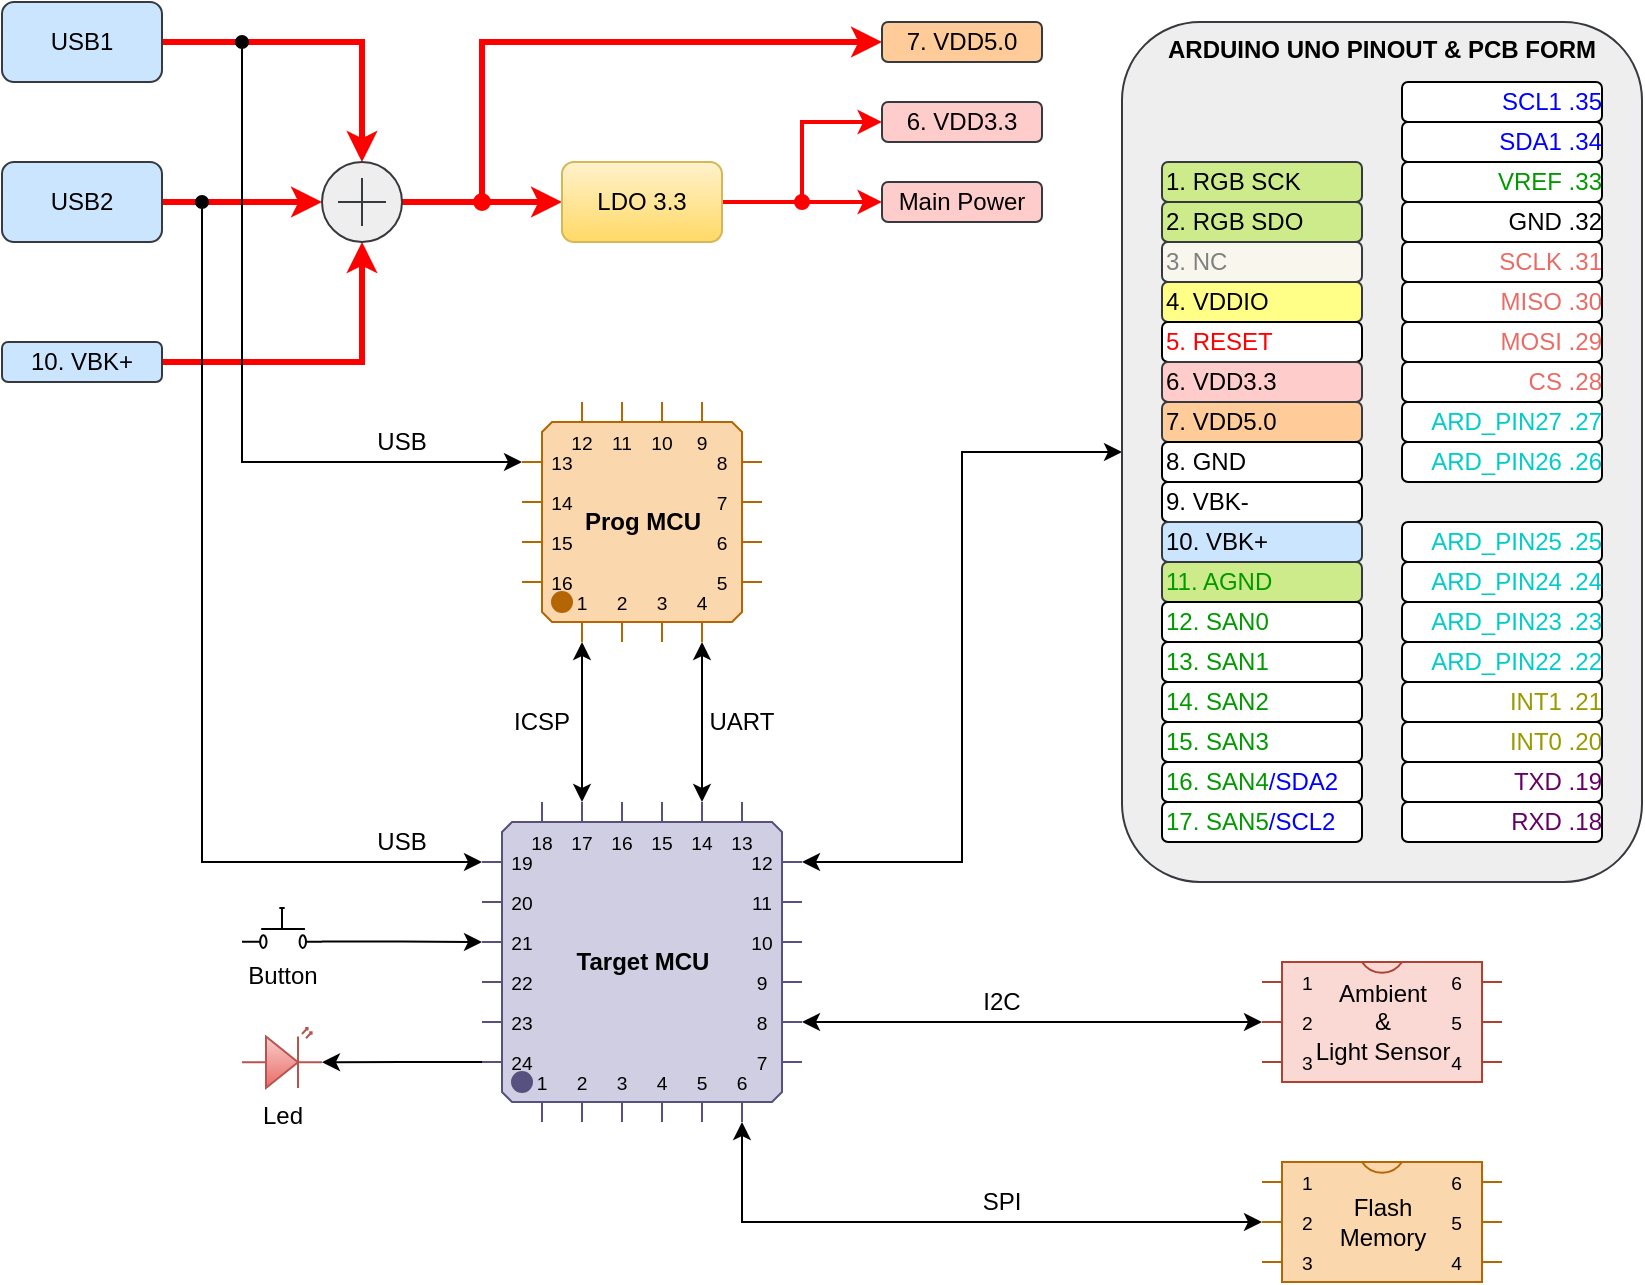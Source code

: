 <mxfile version="14.1.8" type="device"><diagram id="2Iv0Z2EH9OQId20Z0M9B" name="Page-1"><mxGraphModel dx="1021" dy="647" grid="1" gridSize="10" guides="1" tooltips="1" connect="1" arrows="1" fold="1" page="1" pageScale="1" pageWidth="1169" pageHeight="827" math="0" shadow="0"><root><mxCell id="0"/><mxCell id="1" parent="0"/><mxCell id="NJ8qj5xigcKMYRy7CbE7-6" style="edgeStyle=orthogonalEdgeStyle;rounded=0;orthogonalLoop=1;jettySize=auto;html=1;entryX=0.5;entryY=0;entryDx=0;entryDy=0;entryPerimeter=0;fontColor=#FF0000;strokeColor=#FF0000;strokeWidth=3;" parent="1" source="NJ8qj5xigcKMYRy7CbE7-1" target="NJ8qj5xigcKMYRy7CbE7-5" edge="1"><mxGeometry relative="1" as="geometry"/></mxCell><mxCell id="NJ8qj5xigcKMYRy7CbE7-1" value="USB1" style="rounded=1;whiteSpace=wrap;html=1;fillColor=#cce5ff;strokeColor=#36393d;" parent="1" vertex="1"><mxGeometry x="40" y="40" width="80" height="40" as="geometry"/></mxCell><mxCell id="NJ8qj5xigcKMYRy7CbE7-7" style="edgeStyle=orthogonalEdgeStyle;rounded=0;orthogonalLoop=1;jettySize=auto;html=1;entryX=0;entryY=0.5;entryDx=0;entryDy=0;entryPerimeter=0;strokeWidth=3;strokeColor=#FF0000;" parent="1" source="NJ8qj5xigcKMYRy7CbE7-2" target="NJ8qj5xigcKMYRy7CbE7-5" edge="1"><mxGeometry relative="1" as="geometry"/></mxCell><mxCell id="NJ8qj5xigcKMYRy7CbE7-2" value="USB2" style="rounded=1;whiteSpace=wrap;html=1;fillColor=#cce5ff;strokeColor=#36393d;" parent="1" vertex="1"><mxGeometry x="40" y="120" width="80" height="40" as="geometry"/></mxCell><mxCell id="NJ8qj5xigcKMYRy7CbE7-8" style="edgeStyle=orthogonalEdgeStyle;rounded=0;orthogonalLoop=1;jettySize=auto;html=1;entryX=0.5;entryY=1;entryDx=0;entryDy=0;entryPerimeter=0;strokeWidth=3;strokeColor=#FF0000;" parent="1" source="NJ8qj5xigcKMYRy7CbE7-4" target="NJ8qj5xigcKMYRy7CbE7-5" edge="1"><mxGeometry relative="1" as="geometry"/></mxCell><mxCell id="NJ8qj5xigcKMYRy7CbE7-4" value="10. VBK+" style="rounded=1;whiteSpace=wrap;html=1;fillColor=#cce5ff;strokeColor=#36393d;" parent="1" vertex="1"><mxGeometry x="40" y="210" width="80" height="20" as="geometry"/></mxCell><mxCell id="NJ8qj5xigcKMYRy7CbE7-10" style="edgeStyle=orthogonalEdgeStyle;rounded=0;orthogonalLoop=1;jettySize=auto;html=1;entryX=0;entryY=0.5;entryDx=0;entryDy=0;strokeWidth=3;strokeColor=#FF0000;" parent="1" source="NJ8qj5xigcKMYRy7CbE7-5" target="NJ8qj5xigcKMYRy7CbE7-9" edge="1"><mxGeometry relative="1" as="geometry"/></mxCell><mxCell id="NJ8qj5xigcKMYRy7CbE7-5" value="" style="verticalLabelPosition=bottom;shadow=0;dashed=0;align=center;html=1;verticalAlign=top;shape=mxgraph.electrical.abstract.summation_point;fillColor=#eeeeee;strokeColor=#36393d;" parent="1" vertex="1"><mxGeometry x="200" y="120" width="40" height="40" as="geometry"/></mxCell><mxCell id="NJ8qj5xigcKMYRy7CbE7-15" style="edgeStyle=orthogonalEdgeStyle;rounded=0;orthogonalLoop=1;jettySize=auto;html=1;entryX=0;entryY=0.5;entryDx=0;entryDy=0;strokeWidth=2;strokeColor=#FF0000;" parent="1" source="NJ8qj5xigcKMYRy7CbE7-9" target="NJ8qj5xigcKMYRy7CbE7-14" edge="1"><mxGeometry relative="1" as="geometry"/></mxCell><mxCell id="NJ8qj5xigcKMYRy7CbE7-9" value="LDO 3.3" style="rounded=1;whiteSpace=wrap;html=1;fillColor=#fff2cc;strokeColor=#d6b656;gradientColor=#ffd966;" parent="1" vertex="1"><mxGeometry x="320" y="120" width="80" height="40" as="geometry"/></mxCell><mxCell id="NJ8qj5xigcKMYRy7CbE7-13" style="edgeStyle=orthogonalEdgeStyle;rounded=0;orthogonalLoop=1;jettySize=auto;html=1;entryX=0;entryY=0.5;entryDx=0;entryDy=0;startArrow=oval;startFill=1;strokeWidth=3;strokeColor=#FF0000;" parent="1" target="NJ8qj5xigcKMYRy7CbE7-11" edge="1"><mxGeometry relative="1" as="geometry"><mxPoint x="280" y="140" as="sourcePoint"/><Array as="points"><mxPoint x="280" y="60"/></Array></mxGeometry></mxCell><mxCell id="NJ8qj5xigcKMYRy7CbE7-11" value="7. VDD5.0" style="rounded=1;whiteSpace=wrap;html=1;fillColor=#ffcc99;strokeColor=#36393d;" parent="1" vertex="1"><mxGeometry x="480" y="50" width="80" height="20" as="geometry"/></mxCell><mxCell id="NJ8qj5xigcKMYRy7CbE7-16" style="edgeStyle=orthogonalEdgeStyle;rounded=0;orthogonalLoop=1;jettySize=auto;html=1;entryX=0;entryY=0.5;entryDx=0;entryDy=0;startArrow=oval;startFill=1;strokeWidth=2;strokeColor=#FF0000;" parent="1" target="NJ8qj5xigcKMYRy7CbE7-12" edge="1"><mxGeometry relative="1" as="geometry"><mxPoint x="440" y="140" as="sourcePoint"/><Array as="points"><mxPoint x="440" y="100"/></Array></mxGeometry></mxCell><mxCell id="NJ8qj5xigcKMYRy7CbE7-12" value="6. VDD3.3" style="rounded=1;whiteSpace=wrap;html=1;fillColor=#ffcccc;strokeColor=#36393d;" parent="1" vertex="1"><mxGeometry x="480" y="90" width="80" height="20" as="geometry"/></mxCell><mxCell id="NJ8qj5xigcKMYRy7CbE7-14" value="Main Power" style="rounded=1;whiteSpace=wrap;html=1;fillColor=#ffcccc;strokeColor=#36393d;" parent="1" vertex="1"><mxGeometry x="480" y="130" width="80" height="20" as="geometry"/></mxCell><mxCell id="NJ8qj5xigcKMYRy7CbE7-24" style="edgeStyle=orthogonalEdgeStyle;rounded=0;orthogonalLoop=1;jettySize=auto;html=1;exitX=0;exitY=0;exitDx=0;exitDy=30;exitPerimeter=0;entryX=0;entryY=0;entryDx=0;entryDy=30;entryPerimeter=0;startArrow=oval;startFill=1;" parent="1" target="NJ8qj5xigcKMYRy7CbE7-17" edge="1"><mxGeometry relative="1" as="geometry"><mxPoint x="160" y="60" as="sourcePoint"/><Array as="points"><mxPoint x="160" y="270"/></Array></mxGeometry></mxCell><mxCell id="NJ8qj5xigcKMYRy7CbE7-17" value="Prog MCU" style="shadow=0;dashed=0;align=center;html=1;strokeWidth=1;shape=mxgraph.electrical.logic_gates.qfp_ic;labelNames=a,b,c,d,e,f,g,h,i,j,k,l,m,n,o,p,q,r,s,t,u,v,w,x,y,z,a1,b1,c1,d1,e1,f1,g1,h1,i1,j1,k1,l1,m1,n1;fillColor=#fad7ac;strokeColor=#b46504;fontStyle=1" parent="1" vertex="1"><mxGeometry x="300" y="240" width="120" height="120" as="geometry"/></mxCell><mxCell id="NJ8qj5xigcKMYRy7CbE7-22" style="edgeStyle=orthogonalEdgeStyle;rounded=0;orthogonalLoop=1;jettySize=auto;html=1;exitX=0;exitY=0;exitDx=110;exitDy=0;exitPerimeter=0;entryX=0;entryY=1;entryDx=90;entryDy=0;entryPerimeter=0;startArrow=classic;startFill=1;" parent="1" source="NJ8qj5xigcKMYRy7CbE7-18" target="NJ8qj5xigcKMYRy7CbE7-17" edge="1"><mxGeometry relative="1" as="geometry"/></mxCell><mxCell id="NJ8qj5xigcKMYRy7CbE7-23" style="edgeStyle=orthogonalEdgeStyle;rounded=0;orthogonalLoop=1;jettySize=auto;html=1;exitX=0;exitY=0;exitDx=50;exitDy=0;exitPerimeter=0;entryX=0;entryY=1;entryDx=30;entryDy=0;entryPerimeter=0;startArrow=classic;startFill=1;" parent="1" source="NJ8qj5xigcKMYRy7CbE7-18" target="NJ8qj5xigcKMYRy7CbE7-17" edge="1"><mxGeometry relative="1" as="geometry"/></mxCell><mxCell id="NJ8qj5xigcKMYRy7CbE7-25" style="edgeStyle=orthogonalEdgeStyle;rounded=0;orthogonalLoop=1;jettySize=auto;html=1;exitX=0;exitY=0;exitDx=0;exitDy=30;exitPerimeter=0;entryX=0;entryY=0;entryDx=0;entryDy=30;entryPerimeter=0;startArrow=oval;startFill=1;" parent="1" target="NJ8qj5xigcKMYRy7CbE7-18" edge="1"><mxGeometry relative="1" as="geometry"><mxPoint x="140" y="140" as="sourcePoint"/><Array as="points"><mxPoint x="140" y="470"/></Array></mxGeometry></mxCell><mxCell id="NJ8qj5xigcKMYRy7CbE7-31" style="edgeStyle=orthogonalEdgeStyle;rounded=0;orthogonalLoop=1;jettySize=auto;html=1;exitX=1;exitY=0.84;exitDx=0;exitDy=0;exitPerimeter=0;entryX=0;entryY=0;entryDx=0;entryDy=70;entryPerimeter=0;" parent="1" source="NJ8qj5xigcKMYRy7CbE7-30" target="NJ8qj5xigcKMYRy7CbE7-18" edge="1"><mxGeometry relative="1" as="geometry"/></mxCell><mxCell id="NJ8qj5xigcKMYRy7CbE7-33" style="edgeStyle=orthogonalEdgeStyle;rounded=0;orthogonalLoop=1;jettySize=auto;html=1;exitX=0;exitY=0;exitDx=0;exitDy=130;exitPerimeter=0;entryX=1;entryY=0.57;entryDx=0;entryDy=0;entryPerimeter=0;" parent="1" source="NJ8qj5xigcKMYRy7CbE7-18" target="NJ8qj5xigcKMYRy7CbE7-32" edge="1"><mxGeometry relative="1" as="geometry"/></mxCell><mxCell id="-4nCl1HBA7Na8hQO2o8m-3" style="edgeStyle=orthogonalEdgeStyle;rounded=0;orthogonalLoop=1;jettySize=auto;html=1;exitX=1;exitY=0;exitDx=0;exitDy=30;exitPerimeter=0;entryX=0;entryY=0.5;entryDx=0;entryDy=0;startArrow=classic;startFill=1;" edge="1" parent="1" source="NJ8qj5xigcKMYRy7CbE7-18" target="-4nCl1HBA7Na8hQO2o8m-1"><mxGeometry relative="1" as="geometry"/></mxCell><mxCell id="NJ8qj5xigcKMYRy7CbE7-18" value="Target MCU" style="shadow=0;dashed=0;align=center;html=1;strokeWidth=1;shape=mxgraph.electrical.logic_gates.qfp_ic;labelNames=a,b,c,d,e,f,g,h,i,j,k,l,m,n,o,p,q,r,s,t,u,v,w,x,y,z,a1,b1,c1,d1,e1,f1,g1,h1,i1,j1,k1,l1,m1,n1;fillColor=#d0cee2;strokeColor=#56517e;fontStyle=1" parent="1" vertex="1"><mxGeometry x="280" y="440" width="160" height="160" as="geometry"/></mxCell><mxCell id="NJ8qj5xigcKMYRy7CbE7-29" style="edgeStyle=orthogonalEdgeStyle;rounded=0;orthogonalLoop=1;jettySize=auto;html=1;exitX=0;exitY=0;exitDx=0;exitDy=30;exitPerimeter=0;entryX=1;entryY=0;entryDx=0;entryDy=110;entryPerimeter=0;startArrow=classic;startFill=1;" parent="1" source="NJ8qj5xigcKMYRy7CbE7-26" target="NJ8qj5xigcKMYRy7CbE7-18" edge="1"><mxGeometry relative="1" as="geometry"/></mxCell><mxCell id="NJ8qj5xigcKMYRy7CbE7-26" value="Ambient&lt;br&gt;&amp;amp;&lt;br&gt;Light Sensor" style="shadow=0;dashed=0;align=center;html=1;strokeWidth=1;shape=mxgraph.electrical.logic_gates.dual_inline_ic;labelNames=a,b,c,d,e,f,g,h,i,j,k,l,m,n,o,p,q,r,s,t;fillColor=#fad9d5;strokeColor=#ae4132;" parent="1" vertex="1"><mxGeometry x="670" y="520" width="120" height="60" as="geometry"/></mxCell><mxCell id="NJ8qj5xigcKMYRy7CbE7-28" style="edgeStyle=orthogonalEdgeStyle;rounded=0;orthogonalLoop=1;jettySize=auto;html=1;entryX=0;entryY=1;entryDx=130;entryDy=0;entryPerimeter=0;startArrow=classic;startFill=1;" parent="1" source="NJ8qj5xigcKMYRy7CbE7-27" target="NJ8qj5xigcKMYRy7CbE7-18" edge="1"><mxGeometry relative="1" as="geometry"/></mxCell><mxCell id="NJ8qj5xigcKMYRy7CbE7-27" value="Flash&lt;br&gt;Memory" style="shadow=0;dashed=0;align=center;html=1;strokeWidth=1;shape=mxgraph.electrical.logic_gates.dual_inline_ic;labelNames=a,b,c,d,e,f,g,h,i,j,k,l,m,n,o,p,q,r,s,t;fillColor=#fad7ac;strokeColor=#b46504;" parent="1" vertex="1"><mxGeometry x="670" y="620" width="120" height="60" as="geometry"/></mxCell><mxCell id="NJ8qj5xigcKMYRy7CbE7-30" value="Button" style="pointerEvents=1;verticalLabelPosition=bottom;shadow=0;dashed=0;align=center;html=1;verticalAlign=top;shape=mxgraph.electrical.electro-mechanical.push_switch_no;" parent="1" vertex="1"><mxGeometry x="160" y="493" width="40" height="20" as="geometry"/></mxCell><mxCell id="NJ8qj5xigcKMYRy7CbE7-32" value="Led" style="verticalLabelPosition=bottom;shadow=0;dashed=0;align=center;html=1;verticalAlign=top;shape=mxgraph.electrical.opto_electronics.led_2;pointerEvents=1;gradientColor=#ea6b66;fillColor=#f8cecc;strokeColor=#b85450;" parent="1" vertex="1"><mxGeometry x="160" y="553" width="40" height="30" as="geometry"/></mxCell><mxCell id="-4nCl1HBA7Na8hQO2o8m-1" value="ARDUINO UNO PINOUT &amp;amp; PCB FORM" style="rounded=1;whiteSpace=wrap;html=1;align=center;verticalAlign=top;fontStyle=1;fillColor=#eeeeee;strokeColor=#36393d;" vertex="1" parent="1"><mxGeometry x="600" y="50" width="260" height="430" as="geometry"/></mxCell><mxCell id="NJ8qj5xigcKMYRy7CbE7-34" value="1. RGB SCK" style="rounded=1;whiteSpace=wrap;html=1;textDirection=ltr;align=left;fillColor=#cdeb8b;strokeColor=#36393d;" parent="1" vertex="1"><mxGeometry x="620" y="120" width="100" height="20" as="geometry"/></mxCell><mxCell id="NJ8qj5xigcKMYRy7CbE7-35" value="2. RGB SDO" style="rounded=1;whiteSpace=wrap;html=1;textDirection=ltr;align=left;fillColor=#cdeb8b;strokeColor=#36393d;" parent="1" vertex="1"><mxGeometry x="620" y="140" width="100" height="20" as="geometry"/></mxCell><mxCell id="NJ8qj5xigcKMYRy7CbE7-36" value="3. NC" style="rounded=1;whiteSpace=wrap;html=1;textDirection=ltr;align=left;fillColor=#f9f7ed;strokeColor=#36393d;fontColor=#808080;" parent="1" vertex="1"><mxGeometry x="620" y="160" width="100" height="20" as="geometry"/></mxCell><mxCell id="NJ8qj5xigcKMYRy7CbE7-37" value="4. VDDIO" style="rounded=1;whiteSpace=wrap;html=1;textDirection=ltr;align=left;fillColor=#ffff88;strokeColor=#36393d;" parent="1" vertex="1"><mxGeometry x="620" y="180" width="100" height="20" as="geometry"/></mxCell><mxCell id="NJ8qj5xigcKMYRy7CbE7-38" value="5. RESET" style="rounded=1;whiteSpace=wrap;html=1;textDirection=ltr;align=left;fontColor=#FF0000;" parent="1" vertex="1"><mxGeometry x="620" y="200" width="100" height="20" as="geometry"/></mxCell><mxCell id="NJ8qj5xigcKMYRy7CbE7-39" value="6. VDD3.3" style="rounded=1;whiteSpace=wrap;html=1;textDirection=ltr;align=left;fillColor=#ffcccc;strokeColor=#36393d;" parent="1" vertex="1"><mxGeometry x="620" y="220" width="100" height="20" as="geometry"/></mxCell><mxCell id="NJ8qj5xigcKMYRy7CbE7-40" value="7. VDD5.0" style="rounded=1;whiteSpace=wrap;html=1;textDirection=ltr;align=left;fillColor=#ffcc99;strokeColor=#36393d;" parent="1" vertex="1"><mxGeometry x="620" y="240" width="100" height="20" as="geometry"/></mxCell><mxCell id="NJ8qj5xigcKMYRy7CbE7-41" value="8. GND" style="rounded=1;whiteSpace=wrap;html=1;textDirection=ltr;align=left;" parent="1" vertex="1"><mxGeometry x="620" y="260" width="100" height="20" as="geometry"/></mxCell><mxCell id="NJ8qj5xigcKMYRy7CbE7-42" value="9. VBK-" style="rounded=1;whiteSpace=wrap;html=1;textDirection=ltr;align=left;" parent="1" vertex="1"><mxGeometry x="620" y="280" width="100" height="20" as="geometry"/></mxCell><mxCell id="NJ8qj5xigcKMYRy7CbE7-43" value="10. VBK+" style="rounded=1;whiteSpace=wrap;html=1;textDirection=ltr;align=left;fillColor=#cce5ff;strokeColor=#36393d;" parent="1" vertex="1"><mxGeometry x="620" y="300" width="100" height="20" as="geometry"/></mxCell><mxCell id="NJ8qj5xigcKMYRy7CbE7-44" value="11. AGND" style="rounded=1;whiteSpace=wrap;html=1;textDirection=ltr;align=left;fillColor=#cdeb8b;strokeColor=#36393d;fontColor=#009900;" parent="1" vertex="1"><mxGeometry x="620" y="320" width="100" height="20" as="geometry"/></mxCell><mxCell id="NJ8qj5xigcKMYRy7CbE7-45" value="12. SAN0" style="rounded=1;whiteSpace=wrap;html=1;textDirection=ltr;align=left;fontColor=#009900;" parent="1" vertex="1"><mxGeometry x="620" y="340" width="100" height="20" as="geometry"/></mxCell><mxCell id="NJ8qj5xigcKMYRy7CbE7-46" value="13. SAN1" style="rounded=1;whiteSpace=wrap;html=1;textDirection=ltr;align=left;fontColor=#009900;" parent="1" vertex="1"><mxGeometry x="620" y="360" width="100" height="20" as="geometry"/></mxCell><mxCell id="NJ8qj5xigcKMYRy7CbE7-47" value="14. SAN2" style="rounded=1;whiteSpace=wrap;html=1;textDirection=ltr;align=left;fontColor=#009900;" parent="1" vertex="1"><mxGeometry x="620" y="380" width="100" height="20" as="geometry"/></mxCell><mxCell id="NJ8qj5xigcKMYRy7CbE7-48" value="15. SAN3" style="rounded=1;whiteSpace=wrap;html=1;textDirection=ltr;align=left;fontColor=#009900;" parent="1" vertex="1"><mxGeometry x="620" y="400" width="100" height="20" as="geometry"/></mxCell><mxCell id="NJ8qj5xigcKMYRy7CbE7-49" value="&lt;font color=&quot;#009900&quot;&gt;16. SAN4&lt;/font&gt;/SDA2" style="rounded=1;whiteSpace=wrap;html=1;fontColor=#0000FF;align=left;" parent="1" vertex="1"><mxGeometry x="620" y="420" width="100" height="20" as="geometry"/></mxCell><mxCell id="NJ8qj5xigcKMYRy7CbE7-50" value="&lt;font color=&quot;#009900&quot;&gt;17. SAN5&lt;/font&gt;/SCL2" style="rounded=1;whiteSpace=wrap;html=1;textDirection=ltr;align=left;fontColor=#0000FF;" parent="1" vertex="1"><mxGeometry x="620" y="440" width="100" height="20" as="geometry"/></mxCell><mxCell id="NJ8qj5xigcKMYRy7CbE7-51" value="25. ARD_PIN25" style="rounded=1;whiteSpace=wrap;html=1;align=left;textDirection=rtl;fontColor=#00CCCC;" parent="1" vertex="1"><mxGeometry x="740" y="300" width="100" height="20" as="geometry"/></mxCell><mxCell id="NJ8qj5xigcKMYRy7CbE7-52" value="24. ARD_PIN24" style="rounded=1;whiteSpace=wrap;html=1;align=left;textDirection=rtl;fontColor=#00CCCC;" parent="1" vertex="1"><mxGeometry x="740" y="320" width="100" height="20" as="geometry"/></mxCell><mxCell id="NJ8qj5xigcKMYRy7CbE7-53" value="23. ARD_PIN23" style="rounded=1;whiteSpace=wrap;html=1;align=left;textDirection=rtl;fontColor=#00CCCC;" parent="1" vertex="1"><mxGeometry x="740" y="340" width="100" height="20" as="geometry"/></mxCell><mxCell id="NJ8qj5xigcKMYRy7CbE7-54" value="&lt;span&gt;22. ARD_PIN22&lt;/span&gt;" style="rounded=1;whiteSpace=wrap;html=1;align=left;textDirection=rtl;fontColor=#00CCCC;" parent="1" vertex="1"><mxGeometry x="740" y="360" width="100" height="20" as="geometry"/></mxCell><mxCell id="NJ8qj5xigcKMYRy7CbE7-55" value="21. INT1" style="rounded=1;whiteSpace=wrap;html=1;align=left;textDirection=rtl;fontColor=#999900;" parent="1" vertex="1"><mxGeometry x="740" y="380" width="100" height="20" as="geometry"/></mxCell><mxCell id="NJ8qj5xigcKMYRy7CbE7-56" value="20. INT0" style="rounded=1;whiteSpace=wrap;html=1;align=left;textDirection=rtl;fontColor=#999900;" parent="1" vertex="1"><mxGeometry x="740" y="400" width="100" height="20" as="geometry"/></mxCell><mxCell id="NJ8qj5xigcKMYRy7CbE7-57" value="19. TXD" style="rounded=1;whiteSpace=wrap;html=1;align=left;textDirection=rtl;fontColor=#660066;" parent="1" vertex="1"><mxGeometry x="740" y="420" width="100" height="20" as="geometry"/></mxCell><mxCell id="NJ8qj5xigcKMYRy7CbE7-58" value="18. RXD" style="rounded=1;whiteSpace=wrap;html=1;align=left;textDirection=rtl;fontColor=#660066;" parent="1" vertex="1"><mxGeometry x="740" y="440" width="100" height="20" as="geometry"/></mxCell><mxCell id="NJ8qj5xigcKMYRy7CbE7-59" value="35. SCL1" style="rounded=1;whiteSpace=wrap;html=1;align=left;textDirection=rtl;fontColor=#0000FF;" parent="1" vertex="1"><mxGeometry x="740" y="80" width="100" height="20" as="geometry"/></mxCell><mxCell id="NJ8qj5xigcKMYRy7CbE7-60" value="34. SDA1" style="rounded=1;whiteSpace=wrap;html=1;align=left;textDirection=rtl;fontColor=#0000FF;" parent="1" vertex="1"><mxGeometry x="740" y="100" width="100" height="20" as="geometry"/></mxCell><mxCell id="NJ8qj5xigcKMYRy7CbE7-61" value="33. VREF" style="rounded=1;whiteSpace=wrap;html=1;align=left;textDirection=rtl;fontColor=#009900;" parent="1" vertex="1"><mxGeometry x="740" y="120" width="100" height="20" as="geometry"/></mxCell><mxCell id="NJ8qj5xigcKMYRy7CbE7-62" value="32. GND" style="rounded=1;whiteSpace=wrap;html=1;align=left;textDirection=rtl;" parent="1" vertex="1"><mxGeometry x="740" y="140" width="100" height="20" as="geometry"/></mxCell><mxCell id="NJ8qj5xigcKMYRy7CbE7-63" value="31. SCLK" style="rounded=1;whiteSpace=wrap;html=1;align=left;textDirection=rtl;fontColor=#EA6B66;" parent="1" vertex="1"><mxGeometry x="740" y="160" width="100" height="20" as="geometry"/></mxCell><mxCell id="NJ8qj5xigcKMYRy7CbE7-64" value="30. MISO" style="rounded=1;whiteSpace=wrap;html=1;align=left;textDirection=rtl;fontColor=#EA6B66;" parent="1" vertex="1"><mxGeometry x="740" y="180" width="100" height="20" as="geometry"/></mxCell><mxCell id="NJ8qj5xigcKMYRy7CbE7-65" value="29. MOSI" style="rounded=1;whiteSpace=wrap;html=1;align=left;textDirection=rtl;fontColor=#EA6B66;" parent="1" vertex="1"><mxGeometry x="740" y="200" width="100" height="20" as="geometry"/></mxCell><mxCell id="NJ8qj5xigcKMYRy7CbE7-66" value="28. CS" style="rounded=1;whiteSpace=wrap;html=1;align=left;textDirection=rtl;fontColor=#EA6B66;" parent="1" vertex="1"><mxGeometry x="740" y="220" width="100" height="20" as="geometry"/></mxCell><mxCell id="NJ8qj5xigcKMYRy7CbE7-67" value="27. ARD_PIN27" style="rounded=1;whiteSpace=wrap;html=1;align=left;textDirection=rtl;fontColor=#00CCCC;" parent="1" vertex="1"><mxGeometry x="740" y="240" width="100" height="20" as="geometry"/></mxCell><mxCell id="NJ8qj5xigcKMYRy7CbE7-68" value="26. ARD_PIN26" style="rounded=1;whiteSpace=wrap;html=1;align=left;textDirection=rtl;fontColor=#00CCCC;" parent="1" vertex="1"><mxGeometry x="740" y="260" width="100" height="20" as="geometry"/></mxCell><mxCell id="-4nCl1HBA7Na8hQO2o8m-4" value="SPI" style="text;html=1;strokeColor=none;fillColor=none;align=center;verticalAlign=middle;whiteSpace=wrap;rounded=0;" vertex="1" parent="1"><mxGeometry x="520" y="630" width="40" height="20" as="geometry"/></mxCell><mxCell id="-4nCl1HBA7Na8hQO2o8m-5" value="I2C" style="text;html=1;strokeColor=none;fillColor=none;align=center;verticalAlign=middle;whiteSpace=wrap;rounded=0;" vertex="1" parent="1"><mxGeometry x="520" y="530" width="40" height="20" as="geometry"/></mxCell><mxCell id="-4nCl1HBA7Na8hQO2o8m-6" value="UART" style="text;html=1;strokeColor=none;fillColor=none;align=center;verticalAlign=middle;whiteSpace=wrap;rounded=0;" vertex="1" parent="1"><mxGeometry x="390" y="390" width="40" height="20" as="geometry"/></mxCell><mxCell id="-4nCl1HBA7Na8hQO2o8m-7" value="ICSP" style="text;html=1;strokeColor=none;fillColor=none;align=center;verticalAlign=middle;whiteSpace=wrap;rounded=0;" vertex="1" parent="1"><mxGeometry x="290" y="390" width="40" height="20" as="geometry"/></mxCell><mxCell id="-4nCl1HBA7Na8hQO2o8m-8" value="USB" style="text;html=1;strokeColor=none;fillColor=none;align=center;verticalAlign=middle;whiteSpace=wrap;rounded=0;" vertex="1" parent="1"><mxGeometry x="220" y="450" width="40" height="20" as="geometry"/></mxCell><mxCell id="-4nCl1HBA7Na8hQO2o8m-9" value="USB" style="text;html=1;strokeColor=none;fillColor=none;align=center;verticalAlign=middle;whiteSpace=wrap;rounded=0;" vertex="1" parent="1"><mxGeometry x="220" y="250" width="40" height="20" as="geometry"/></mxCell></root></mxGraphModel></diagram></mxfile>